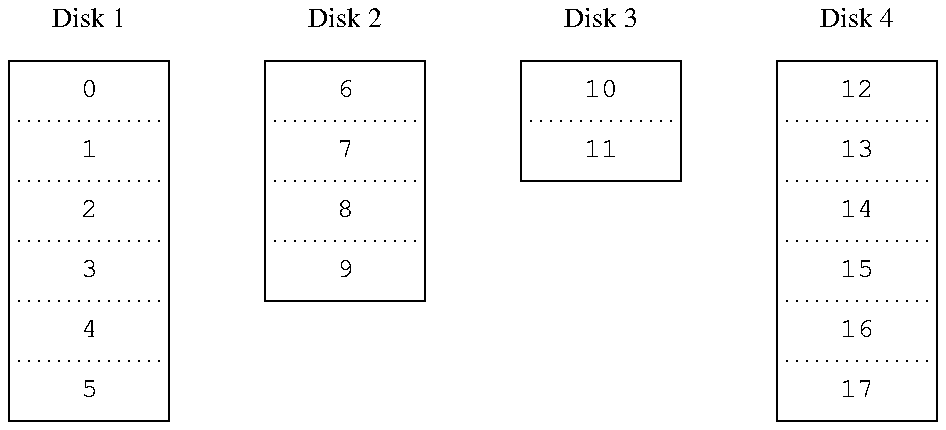 .\" $FreeBSD$
.PS
h = .3i
dh = .02i
dw = .8i
down
[
        [
                boxht = h; boxwid = dw
.\" 
.\"     ORIG:   box invis "\f(CW0\fP"
.\"             box invis "\f(CW1\fP"
.\"             box invis "\f(CW2\fP"
.\"             box invis "\f(CW3\fP"
.\"             box invis "\f(CW4\fP"
.\"             box invis "\f(CW5\fP"

.\"       A:    box dotted at ORIG.e+(.4,0) ht h "\f(CW0\fP"
move right 1i; down
          A:    box dotted ht h "\f(CW0\fP"
          B:    box dotted ht h "\f(CW1\fP"
          C:    box dotted ht h "\f(CW2\fP"
          D:    box dotted ht h "\f(CW3\fP"
          E:    box dotted ht h "\f(CW4\fP"
          F:    box dotted ht h "\f(CW5\fP"
                box ht h * 6 at C.s

          A1:   box dotted at A+(dw*1.6,0) ht h "\f(CW6\fP"
          B1:    box dotted ht h "\f(CW7\fP"
          C1:    box dotted ht h "\f(CW8\fP"
          D1:    box dotted ht h "\f(CW9\fP"
                box ht h * 4 at C1.n

          A2:   box dotted at A1+(dw*1.6,0) "\f(CW10\fP"
          F2:    box dotted ht h "\f(CW11\fP"
                box ht h * 2 at A2.s

          A3:   box dotted at A2+(dw*1.6,0) ht h "\f(CW12\fP"
          B3:    box dotted ht h "\f(CW13\fP"
          C3:    box dotted ht h "\f(CW14\fP"
          D3:    box dotted ht h "\f(CW15\fP"
          E3:    box dotted ht h "\f(CW16\fP"
          F3:    box dotted ht h "\f(CW17\fP"
                box ht h * 6 at C3.s

.\" "Offset" at ORIG.n+(0,.2i)
"Disk 1" at A.n+(0,.2i)
"Disk 2" at A1.n+(0,.2i)
"Disk 3" at A2.n+(0,.2i)
"Disk 4" at A3.n+(0,.2i)


.\" arrow from A.e+(-.07,-.04) to B.e+(-.07,.02)
.\" arrow from B.e+(-.07,-.04) to C.e+(-.07,.02)
.\" arrow from C.e+(-.07,-.04) to D.e+(-.07,.02)
.\" arrow from D.e+(-.07,-.04) to E.e+(-.07,.02)
.\" arrow from E.e+(-.07,-.04) to F.e+(-.07,.02)

.\" line from F.e right .1i; arc radius .1i; line  to A1.w-(.3i,.1i); arc cw radius .1i; arrow to A1.w

.\" arrow from A1.e+(-.07,-.04) to B1.e+(-.07,.02)
.\" arrow from B1.e+(-.07,-.04) to C1.e+(-.07,.02)
.\" arrow from C1.e+(-.07,-.04) to D1.e+(-.07,.02)

.\" line from D1.e right .1i; arc radius .1i; line  to A2.w-(.3i,.1i); arc cw radius .1i; arrow to A2.w

.\" arrow from A2.e+(-.07,-.04) to F2.e+(-.07,.02)

.\" line from F2.e right .1i; arc radius .1i; line  to A3.w-(.3i,.1i); arc cw radius .1i; arrow to A3.w

.\" arrow from A3.e+(-.07,-.04) to B3.e+(-.07,.02)
.\" arrow from B3.e+(-.07,-.04) to C3.e+(-.07,.02)
.\" arrow from C3.e+(-.07,-.04) to D3.e+(-.07,.02)
.\" arrow from D3.e+(-.07,-.04) to E3.e+(-.07,.02)
.\" arrow from E3.e+(-.07,-.04) to F3.e+(-.07,.02)
               ]
]
.PE
